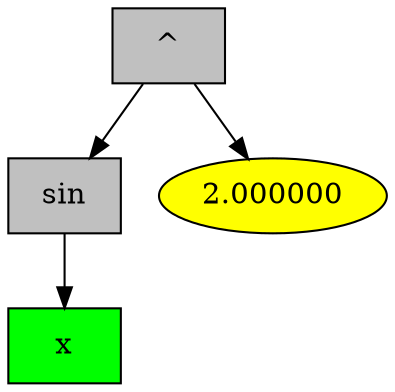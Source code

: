 digraph G {
2 [style = filled, label="^", shape = box, fillcolor="grey"];
2->0;
0 [style = filled, label="sin", shape = box, fillcolor="grey"];
0->1;
1 [style = filled, label="x", shape = box, fillcolor="green"];
2->3;
3 [style = filled, label="2.000000", fillcolor="yellow"];

}
